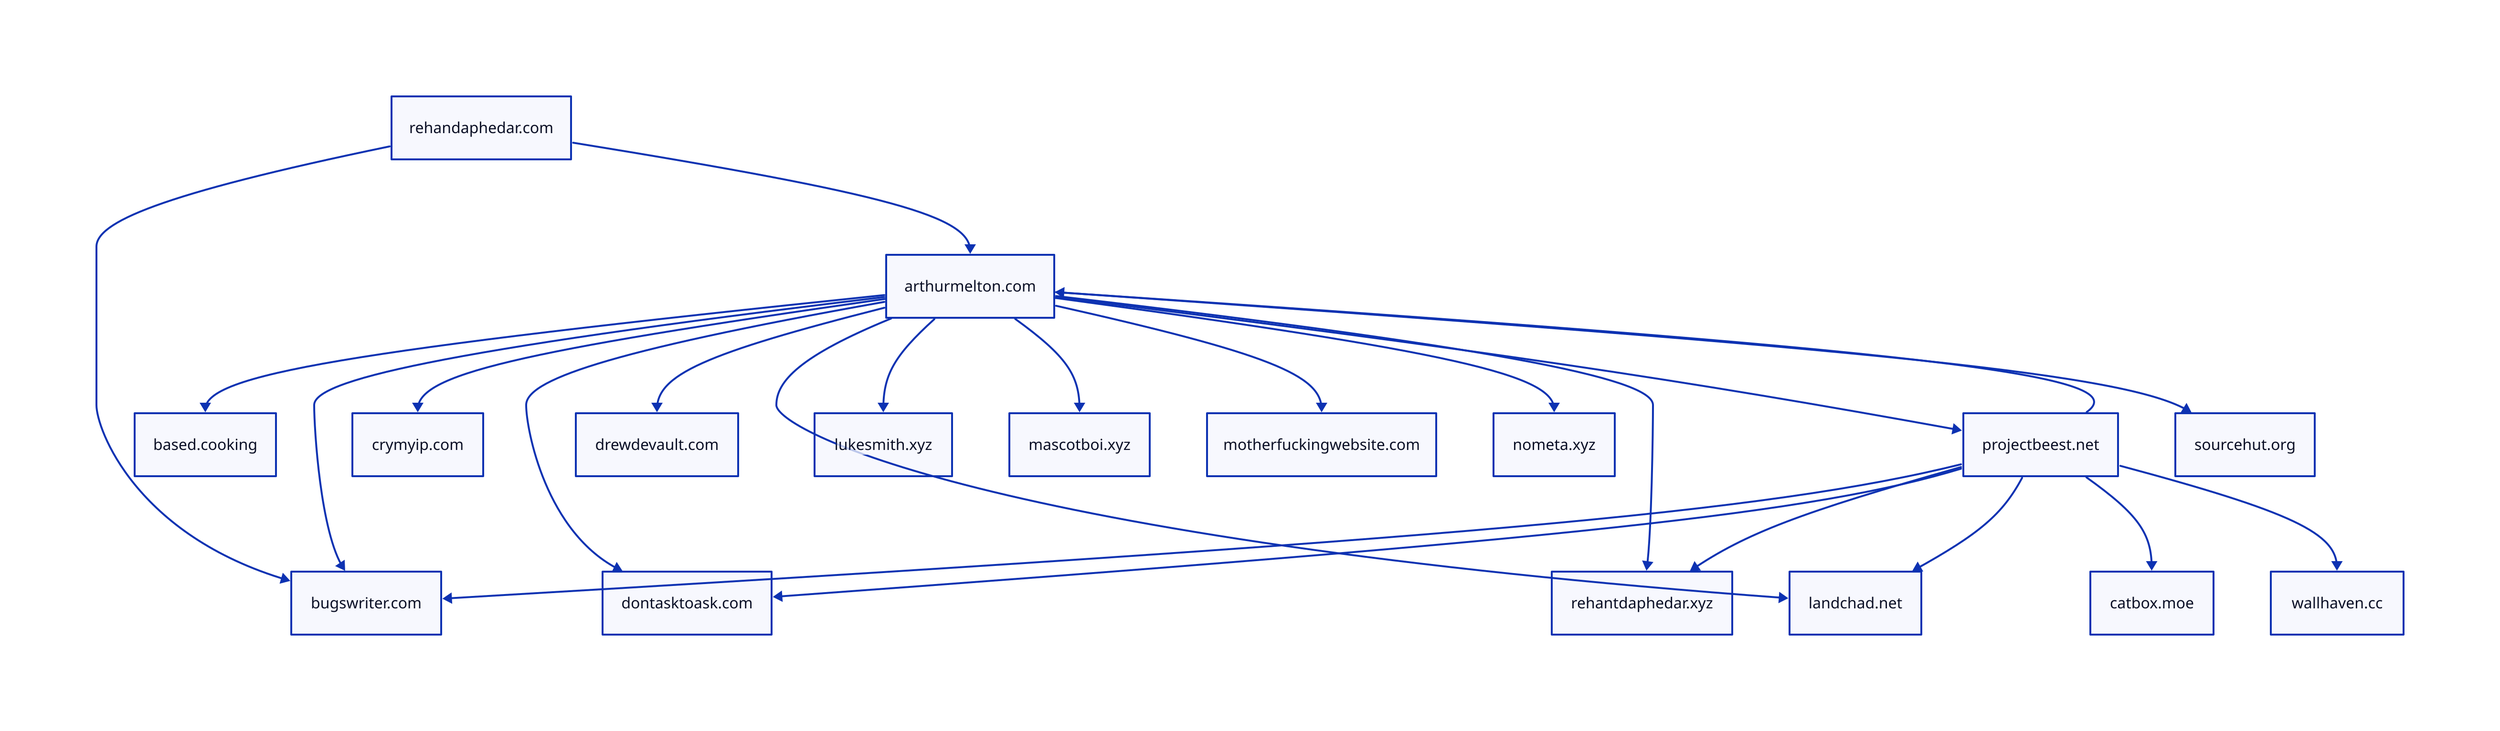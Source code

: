 "rehandaphedar.com" -> "bugswriter.com"
"rehandaphedar.com" -> "arthurmelton.com"
"arthurmelton.com" -> "based.cooking"
"arthurmelton.com" -> "bugswriter.com"
"arthurmelton.com" -> "crymyip.com"
"arthurmelton.com" -> "dontasktoask.com"
"arthurmelton.com" -> "drewdevault.com"
"arthurmelton.com" -> "landchad.net"
"arthurmelton.com" -> "lukesmith.xyz"
"arthurmelton.com" -> "mascotboi.xyz"
"arthurmelton.com" -> "motherfuckingwebsite.com"
"arthurmelton.com" -> "nometa.xyz"
"arthurmelton.com" -> "projectbeest.net"
"arthurmelton.com" -> "rehantdaphedar.xyz"
"arthurmelton.com" -> "sourcehut.org"
"projectbeest.net" -> "bugswriter.com"
"projectbeest.net" -> "rehantdaphedar.xyz"
"projectbeest.net" -> "arthurmelton.com"
"projectbeest.net" -> "dontasktoask.com"
"projectbeest.net" -> "landchad.net"
"projectbeest.net" -> "catbox.moe"
"projectbeest.net" -> "wallhaven.cc"
